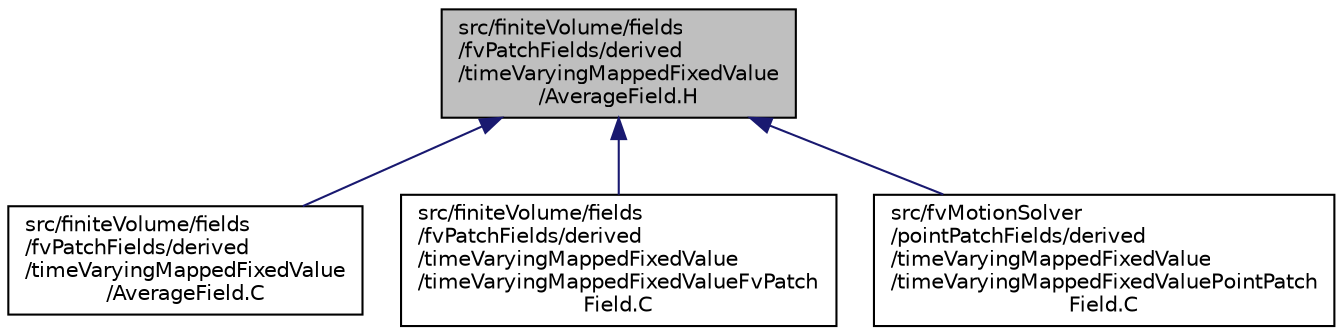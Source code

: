 digraph "src/finiteVolume/fields/fvPatchFields/derived/timeVaryingMappedFixedValue/AverageField.H"
{
  bgcolor="transparent";
  edge [fontname="Helvetica",fontsize="10",labelfontname="Helvetica",labelfontsize="10"];
  node [fontname="Helvetica",fontsize="10",shape=record];
  Node94 [label="src/finiteVolume/fields\l/fvPatchFields/derived\l/timeVaryingMappedFixedValue\l/AverageField.H",height=0.2,width=0.4,color="black", fillcolor="grey75", style="filled", fontcolor="black"];
  Node94 -> Node95 [dir="back",color="midnightblue",fontsize="10",style="solid",fontname="Helvetica"];
  Node95 [label="src/finiteVolume/fields\l/fvPatchFields/derived\l/timeVaryingMappedFixedValue\l/AverageField.C",height=0.2,width=0.4,color="black",URL="$a02435.html"];
  Node94 -> Node96 [dir="back",color="midnightblue",fontsize="10",style="solid",fontname="Helvetica"];
  Node96 [label="src/finiteVolume/fields\l/fvPatchFields/derived\l/timeVaryingMappedFixedValue\l/timeVaryingMappedFixedValueFvPatch\lField.C",height=0.2,width=0.4,color="black",URL="$a02441.html"];
  Node94 -> Node97 [dir="back",color="midnightblue",fontsize="10",style="solid",fontname="Helvetica"];
  Node97 [label="src/fvMotionSolver\l/pointPatchFields/derived\l/timeVaryingMappedFixedValue\l/timeVaryingMappedFixedValuePointPatch\lField.C",height=0.2,width=0.4,color="black",URL="$a05204.html"];
}

